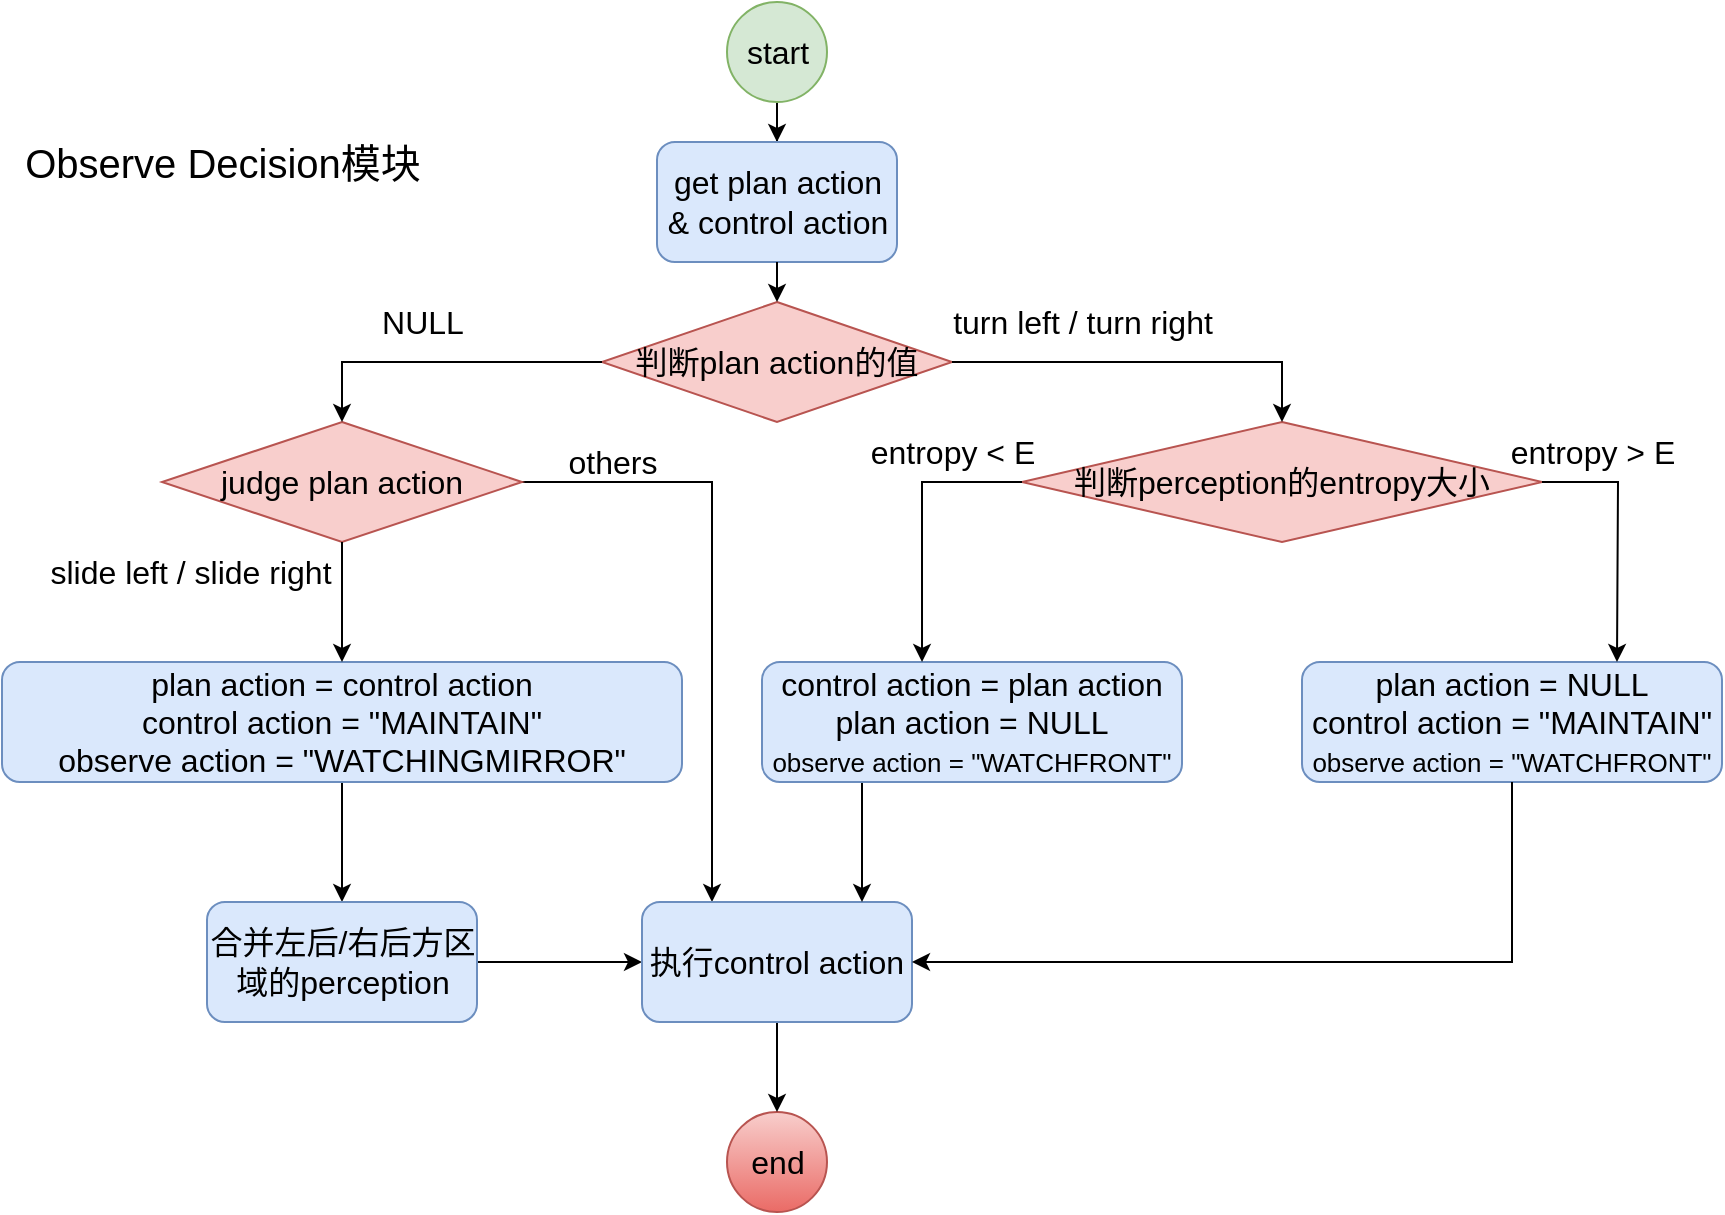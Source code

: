<mxfile version="20.3.6" type="github" pages="3">
  <diagram id="zfno4h7Ft4TAktyHz9Io" name="第 1 页">
    <mxGraphModel dx="1037" dy="547" grid="1" gridSize="10" guides="1" tooltips="1" connect="1" arrows="1" fold="1" page="1" pageScale="1" pageWidth="827" pageHeight="1169" math="0" shadow="0">
      <root>
        <mxCell id="0" />
        <mxCell id="1" parent="0" />
        <mxCell id="aONjI1VKeHYY18MSqKDY-1" value="" style="edgeStyle=orthogonalEdgeStyle;rounded=0;orthogonalLoop=1;jettySize=auto;html=1;fontSize=16;entryX=0.5;entryY=0;entryDx=0;entryDy=0;" parent="1" source="aONjI1VKeHYY18MSqKDY-2" target="aONjI1VKeHYY18MSqKDY-4" edge="1">
          <mxGeometry relative="1" as="geometry" />
        </mxCell>
        <mxCell id="aONjI1VKeHYY18MSqKDY-2" value="&lt;font style=&quot;font-size: 16px;&quot;&gt;start&lt;/font&gt;" style="ellipse;whiteSpace=wrap;html=1;aspect=fixed;fillColor=#d5e8d4;strokeColor=#82b366;" parent="1" vertex="1">
          <mxGeometry x="432.5" y="30" width="50" height="50" as="geometry" />
        </mxCell>
        <mxCell id="aONjI1VKeHYY18MSqKDY-3" value="&lt;font style=&quot;font-size: 16px;&quot;&gt;end&lt;br&gt;&lt;/font&gt;" style="ellipse;whiteSpace=wrap;html=1;aspect=fixed;fillColor=#f8cecc;strokeColor=#b85450;gradientColor=#ea6b66;" parent="1" vertex="1">
          <mxGeometry x="432.5" y="585" width="50" height="50" as="geometry" />
        </mxCell>
        <mxCell id="aONjI1VKeHYY18MSqKDY-4" value="get plan action&lt;br&gt;&amp;amp; control action" style="rounded=1;whiteSpace=wrap;html=1;fontSize=16;fillColor=#dae8fc;strokeColor=#6c8ebf;" parent="1" vertex="1">
          <mxGeometry x="397.5" y="100" width="120" height="60" as="geometry" />
        </mxCell>
        <mxCell id="aONjI1VKeHYY18MSqKDY-5" value="判断plan action的值" style="rhombus;whiteSpace=wrap;html=1;fontSize=16;fillColor=#f8cecc;strokeColor=#b85450;" parent="1" vertex="1">
          <mxGeometry x="370" y="180" width="175" height="60" as="geometry" />
        </mxCell>
        <mxCell id="aONjI1VKeHYY18MSqKDY-6" value="" style="edgeStyle=orthogonalEdgeStyle;rounded=0;orthogonalLoop=1;jettySize=auto;html=1;fontSize=16;" parent="1" source="aONjI1VKeHYY18MSqKDY-7" target="aONjI1VKeHYY18MSqKDY-15" edge="1">
          <mxGeometry relative="1" as="geometry">
            <Array as="points">
              <mxPoint x="425" y="270" />
            </Array>
          </mxGeometry>
        </mxCell>
        <mxCell id="aONjI1VKeHYY18MSqKDY-7" value="judge plan action" style="rhombus;whiteSpace=wrap;html=1;fontSize=16;fillColor=#f8cecc;strokeColor=#b85450;" parent="1" vertex="1">
          <mxGeometry x="150" y="240" width="180" height="60" as="geometry" />
        </mxCell>
        <mxCell id="aONjI1VKeHYY18MSqKDY-8" value="" style="endArrow=classic;html=1;rounded=0;fontSize=16;exitX=0.5;exitY=1;exitDx=0;exitDy=0;entryX=0.5;entryY=0;entryDx=0;entryDy=0;" parent="1" source="aONjI1VKeHYY18MSqKDY-4" target="aONjI1VKeHYY18MSqKDY-5" edge="1">
          <mxGeometry width="50" height="50" relative="1" as="geometry">
            <mxPoint x="200" y="230" as="sourcePoint" />
            <mxPoint x="250" y="180" as="targetPoint" />
          </mxGeometry>
        </mxCell>
        <mxCell id="aONjI1VKeHYY18MSqKDY-9" value="" style="endArrow=classic;html=1;rounded=0;fontSize=16;exitX=0;exitY=0.5;exitDx=0;exitDy=0;entryX=0.5;entryY=0;entryDx=0;entryDy=0;" parent="1" source="aONjI1VKeHYY18MSqKDY-5" target="aONjI1VKeHYY18MSqKDY-7" edge="1">
          <mxGeometry width="50" height="50" relative="1" as="geometry">
            <mxPoint x="230" y="230" as="sourcePoint" />
            <mxPoint x="280" y="180" as="targetPoint" />
            <Array as="points">
              <mxPoint x="240" y="210" />
            </Array>
          </mxGeometry>
        </mxCell>
        <mxCell id="aONjI1VKeHYY18MSqKDY-10" value="" style="edgeStyle=orthogonalEdgeStyle;rounded=0;orthogonalLoop=1;jettySize=auto;html=1;fontSize=16;" parent="1" source="aONjI1VKeHYY18MSqKDY-11" target="aONjI1VKeHYY18MSqKDY-13" edge="1">
          <mxGeometry relative="1" as="geometry" />
        </mxCell>
        <mxCell id="aONjI1VKeHYY18MSqKDY-11" value="plan action = control action&lt;br&gt;control action = &quot;MAINTAIN&quot;&lt;br&gt;observe action = &quot;WATCHINGMIRROR&quot;" style="rounded=1;whiteSpace=wrap;html=1;fontSize=16;fillColor=#dae8fc;strokeColor=#6c8ebf;" parent="1" vertex="1">
          <mxGeometry x="70" y="360" width="340" height="60" as="geometry" />
        </mxCell>
        <mxCell id="aONjI1VKeHYY18MSqKDY-12" value="" style="edgeStyle=orthogonalEdgeStyle;rounded=0;orthogonalLoop=1;jettySize=auto;html=1;fontSize=16;" parent="1" source="aONjI1VKeHYY18MSqKDY-13" target="aONjI1VKeHYY18MSqKDY-15" edge="1">
          <mxGeometry relative="1" as="geometry" />
        </mxCell>
        <mxCell id="aONjI1VKeHYY18MSqKDY-13" value="合并左后/右后方区域的perception" style="rounded=1;whiteSpace=wrap;html=1;fontSize=16;fillColor=#dae8fc;strokeColor=#6c8ebf;" parent="1" vertex="1">
          <mxGeometry x="172.5" y="480" width="135" height="60" as="geometry" />
        </mxCell>
        <mxCell id="aONjI1VKeHYY18MSqKDY-14" value="" style="edgeStyle=orthogonalEdgeStyle;rounded=0;orthogonalLoop=1;jettySize=auto;html=1;fontSize=16;" parent="1" source="aONjI1VKeHYY18MSqKDY-15" target="aONjI1VKeHYY18MSqKDY-3" edge="1">
          <mxGeometry relative="1" as="geometry" />
        </mxCell>
        <mxCell id="aONjI1VKeHYY18MSqKDY-15" value="执行control action" style="rounded=1;whiteSpace=wrap;html=1;fontSize=16;fillColor=#dae8fc;strokeColor=#6c8ebf;" parent="1" vertex="1">
          <mxGeometry x="390" y="480" width="135" height="60" as="geometry" />
        </mxCell>
        <mxCell id="aONjI1VKeHYY18MSqKDY-16" value="plan action = NULL&lt;br&gt;control action = &quot;MAINTAIN&quot;&lt;br&gt;&lt;span style=&quot;font-size: 13px;&quot;&gt;observe action = &quot;WATCHFRONT&quot;&lt;/span&gt;" style="rounded=1;whiteSpace=wrap;html=1;fontSize=16;fillColor=#dae8fc;strokeColor=#6c8ebf;" parent="1" vertex="1">
          <mxGeometry x="720" y="360" width="210" height="60" as="geometry" />
        </mxCell>
        <mxCell id="aONjI1VKeHYY18MSqKDY-17" value="" style="edgeStyle=orthogonalEdgeStyle;rounded=0;orthogonalLoop=1;jettySize=auto;html=1;fontSize=16;" parent="1" source="aONjI1VKeHYY18MSqKDY-18" target="aONjI1VKeHYY18MSqKDY-15" edge="1">
          <mxGeometry relative="1" as="geometry">
            <Array as="points">
              <mxPoint x="500" y="460" />
              <mxPoint x="500" y="460" />
            </Array>
          </mxGeometry>
        </mxCell>
        <mxCell id="aONjI1VKeHYY18MSqKDY-18" value="control action = plan action&lt;br&gt;plan action = NULL&lt;br&gt;&lt;font style=&quot;font-size: 13px;&quot;&gt;observe action = &quot;WATCHFRONT&quot;&lt;/font&gt;" style="rounded=1;whiteSpace=wrap;html=1;fontSize=16;fillColor=#dae8fc;strokeColor=#6c8ebf;" parent="1" vertex="1">
          <mxGeometry x="450" y="360" width="210" height="60" as="geometry" />
        </mxCell>
        <mxCell id="aONjI1VKeHYY18MSqKDY-19" value="判断perception的entropy大小" style="rhombus;whiteSpace=wrap;html=1;fontSize=16;fillColor=#f8cecc;strokeColor=#b85450;" parent="1" vertex="1">
          <mxGeometry x="580" y="240" width="260" height="60" as="geometry" />
        </mxCell>
        <mxCell id="aONjI1VKeHYY18MSqKDY-20" value="NULL" style="text;html=1;align=center;verticalAlign=middle;resizable=0;points=[];autosize=1;strokeColor=none;fillColor=none;fontSize=16;" parent="1" vertex="1">
          <mxGeometry x="250" y="175" width="60" height="30" as="geometry" />
        </mxCell>
        <mxCell id="aONjI1VKeHYY18MSqKDY-21" value="" style="endArrow=classic;html=1;rounded=0;fontSize=16;exitX=1;exitY=0.5;exitDx=0;exitDy=0;entryX=0.5;entryY=0;entryDx=0;entryDy=0;" parent="1" source="aONjI1VKeHYY18MSqKDY-5" target="aONjI1VKeHYY18MSqKDY-19" edge="1">
          <mxGeometry width="50" height="50" relative="1" as="geometry">
            <mxPoint x="530" y="200" as="sourcePoint" />
            <mxPoint x="580" y="150" as="targetPoint" />
            <Array as="points">
              <mxPoint x="710" y="210" />
            </Array>
          </mxGeometry>
        </mxCell>
        <mxCell id="aONjI1VKeHYY18MSqKDY-22" value="turn left / turn right" style="text;html=1;align=center;verticalAlign=middle;resizable=0;points=[];autosize=1;strokeColor=none;fillColor=none;fontSize=16;" parent="1" vertex="1">
          <mxGeometry x="535" y="175" width="150" height="30" as="geometry" />
        </mxCell>
        <mxCell id="aONjI1VKeHYY18MSqKDY-23" value="" style="endArrow=classic;html=1;rounded=0;fontSize=16;exitX=0.5;exitY=1;exitDx=0;exitDy=0;" parent="1" source="aONjI1VKeHYY18MSqKDY-7" target="aONjI1VKeHYY18MSqKDY-11" edge="1">
          <mxGeometry width="50" height="50" relative="1" as="geometry">
            <mxPoint x="110" y="340" as="sourcePoint" />
            <mxPoint x="160" y="290" as="targetPoint" />
          </mxGeometry>
        </mxCell>
        <mxCell id="aONjI1VKeHYY18MSqKDY-24" value="slide left / slide right" style="text;html=1;align=center;verticalAlign=middle;resizable=0;points=[];autosize=1;strokeColor=none;fillColor=none;fontSize=16;" parent="1" vertex="1">
          <mxGeometry x="84" y="300" width="160" height="30" as="geometry" />
        </mxCell>
        <mxCell id="aONjI1VKeHYY18MSqKDY-25" value="others" style="text;html=1;align=center;verticalAlign=middle;resizable=0;points=[];autosize=1;strokeColor=none;fillColor=none;fontSize=16;" parent="1" vertex="1">
          <mxGeometry x="340" y="245" width="70" height="30" as="geometry" />
        </mxCell>
        <mxCell id="aONjI1VKeHYY18MSqKDY-26" value="" style="endArrow=classic;html=1;rounded=0;fontSize=16;exitX=0;exitY=0.5;exitDx=0;exitDy=0;entryX=0.381;entryY=0;entryDx=0;entryDy=0;entryPerimeter=0;" parent="1" source="aONjI1VKeHYY18MSqKDY-19" target="aONjI1VKeHYY18MSqKDY-18" edge="1">
          <mxGeometry width="50" height="50" relative="1" as="geometry">
            <mxPoint x="530" y="480" as="sourcePoint" />
            <mxPoint x="580" y="430" as="targetPoint" />
            <Array as="points">
              <mxPoint x="530" y="270" />
            </Array>
          </mxGeometry>
        </mxCell>
        <mxCell id="aONjI1VKeHYY18MSqKDY-27" value="entropy &amp;lt; E" style="text;html=1;align=center;verticalAlign=middle;resizable=0;points=[];autosize=1;strokeColor=none;fillColor=none;fontSize=16;" parent="1" vertex="1">
          <mxGeometry x="490" y="240" width="110" height="30" as="geometry" />
        </mxCell>
        <mxCell id="aONjI1VKeHYY18MSqKDY-28" value="" style="endArrow=classic;html=1;rounded=0;fontSize=16;exitX=0.5;exitY=1;exitDx=0;exitDy=0;entryX=1;entryY=0.5;entryDx=0;entryDy=0;" parent="1" source="aONjI1VKeHYY18MSqKDY-16" target="aONjI1VKeHYY18MSqKDY-15" edge="1">
          <mxGeometry width="50" height="50" relative="1" as="geometry">
            <mxPoint x="680" y="510" as="sourcePoint" />
            <mxPoint x="730" y="460" as="targetPoint" />
            <Array as="points">
              <mxPoint x="825" y="510" />
            </Array>
          </mxGeometry>
        </mxCell>
        <mxCell id="aONjI1VKeHYY18MSqKDY-29" value="" style="endArrow=classic;html=1;rounded=0;fontSize=16;exitX=1;exitY=0.5;exitDx=0;exitDy=0;entryX=0.75;entryY=0;entryDx=0;entryDy=0;" parent="1" source="aONjI1VKeHYY18MSqKDY-19" target="aONjI1VKeHYY18MSqKDY-16" edge="1">
          <mxGeometry width="50" height="50" relative="1" as="geometry">
            <mxPoint x="820" y="320" as="sourcePoint" />
            <mxPoint x="870" y="270" as="targetPoint" />
            <Array as="points">
              <mxPoint x="878" y="270" />
            </Array>
          </mxGeometry>
        </mxCell>
        <mxCell id="aONjI1VKeHYY18MSqKDY-30" value="entropy &amp;gt; E" style="text;html=1;align=center;verticalAlign=middle;resizable=0;points=[];autosize=1;strokeColor=none;fillColor=none;fontSize=16;" parent="1" vertex="1">
          <mxGeometry x="810" y="240" width="110" height="30" as="geometry" />
        </mxCell>
        <mxCell id="aONjI1VKeHYY18MSqKDY-31" value="&lt;font style=&quot;font-size: 20px;&quot;&gt;Observe Decision模块&lt;/font&gt;" style="text;html=1;align=center;verticalAlign=middle;resizable=0;points=[];autosize=1;strokeColor=none;fillColor=none;fontSize=13;" parent="1" vertex="1">
          <mxGeometry x="72" y="92" width="216" height="36" as="geometry" />
        </mxCell>
      </root>
    </mxGraphModel>
  </diagram>
  <diagram id="bk6huV0zCKdNBijqeMal" name="第 2 页">
    <mxGraphModel dx="1038" dy="547" grid="0" gridSize="10" guides="1" tooltips="1" connect="1" arrows="1" fold="1" page="1" pageScale="1" pageWidth="827" pageHeight="1169" math="0" shadow="0">
      <root>
        <mxCell id="0" />
        <mxCell id="1" parent="0" />
        <mxCell id="fyv-fUSolpa7-RwwBOui-1" value="" style="shape=crossbar;whiteSpace=wrap;html=1;rounded=1;" parent="1" vertex="1">
          <mxGeometry x="240" y="180" width="160" height="20" as="geometry" />
        </mxCell>
        <mxCell id="fyv-fUSolpa7-RwwBOui-2" value="" style="shape=crossbar;whiteSpace=wrap;html=1;rounded=1;" parent="1" vertex="1">
          <mxGeometry x="400" y="180" width="40" height="20" as="geometry" />
        </mxCell>
        <mxCell id="fyv-fUSolpa7-RwwBOui-3" value="&lt;font style=&quot;font-size: 14px;&quot;&gt;5&lt;/font&gt;" style="text;html=1;align=center;verticalAlign=middle;resizable=0;points=[];autosize=1;strokeColor=none;fillColor=none;" parent="1" vertex="1">
          <mxGeometry x="224" y="200" width="30" height="30" as="geometry" />
        </mxCell>
        <mxCell id="fyv-fUSolpa7-RwwBOui-4" value="&lt;font style=&quot;font-size: 14px;&quot;&gt;1&lt;/font&gt;" style="text;html=1;align=center;verticalAlign=middle;resizable=0;points=[];autosize=1;strokeColor=none;fillColor=none;" parent="1" vertex="1">
          <mxGeometry x="384" y="200" width="30" height="30" as="geometry" />
        </mxCell>
        <mxCell id="fyv-fUSolpa7-RwwBOui-5" value="0" style="text;html=1;align=center;verticalAlign=middle;resizable=0;points=[];autosize=1;strokeColor=none;fillColor=none;fontSize=14;" parent="1" vertex="1">
          <mxGeometry x="425" y="200" width="30" height="30" as="geometry" />
        </mxCell>
        <mxCell id="fyv-fUSolpa7-RwwBOui-6" value="&lt;span style=&quot;font-size: 14px;&quot;&gt;cAction&lt;/span&gt;" style="text;html=1;align=center;verticalAlign=middle;resizable=0;points=[];autosize=1;strokeColor=none;fillColor=none;" parent="1" vertex="1">
          <mxGeometry x="364" y="260" width="70" height="30" as="geometry" />
        </mxCell>
        <mxCell id="fyv-fUSolpa7-RwwBOui-7" value="&lt;span style=&quot;font-size: 14px;&quot;&gt;oAction&lt;/span&gt;" style="text;html=1;align=center;verticalAlign=middle;resizable=0;points=[];autosize=1;" parent="1" vertex="1">
          <mxGeometry x="285" y="120" width="70" height="30" as="geometry" />
        </mxCell>
        <mxCell id="fyv-fUSolpa7-RwwBOui-8" value="&lt;font style=&quot;font-size: 14px;&quot;&gt;4&lt;/font&gt;" style="text;html=1;align=center;verticalAlign=middle;resizable=0;points=[];autosize=1;strokeColor=none;fillColor=none;" parent="1" vertex="1">
          <mxGeometry x="265" y="200" width="30" height="30" as="geometry" />
        </mxCell>
        <mxCell id="fyv-fUSolpa7-RwwBOui-10" value="&lt;font style=&quot;font-size: 14px;&quot;&gt;3&lt;/font&gt;" style="text;html=1;align=center;verticalAlign=middle;resizable=0;points=[];autosize=1;strokeColor=none;fillColor=none;" parent="1" vertex="1">
          <mxGeometry x="305" y="200" width="30" height="30" as="geometry" />
        </mxCell>
        <mxCell id="fyv-fUSolpa7-RwwBOui-11" value="&lt;font style=&quot;font-size: 14px;&quot;&gt;2&lt;/font&gt;" style="text;html=1;align=center;verticalAlign=middle;resizable=0;points=[];autosize=1;strokeColor=none;fillColor=none;" parent="1" vertex="1">
          <mxGeometry x="345" y="200" width="30" height="30" as="geometry" />
        </mxCell>
        <mxCell id="fyv-fUSolpa7-RwwBOui-12" value="" style="endArrow=classic;html=1;rounded=0;fontSize=14;fillColor=#f8cecc;strokeColor=#b85450;" parent="1" edge="1">
          <mxGeometry width="50" height="50" relative="1" as="geometry">
            <mxPoint x="399" y="230" as="sourcePoint" />
            <mxPoint x="399" y="260" as="targetPoint" />
          </mxGeometry>
        </mxCell>
        <mxCell id="fyv-fUSolpa7-RwwBOui-14" value="" style="shape=curlyBracket;whiteSpace=wrap;html=1;rounded=1;fontSize=14;rotation=90;fillColor=#f8cecc;strokeColor=#b85450;" parent="1" vertex="1">
          <mxGeometry x="310" y="85" width="20" height="160" as="geometry" />
        </mxCell>
      </root>
    </mxGraphModel>
  </diagram>
  <diagram id="vWjaBwTuengcA2ifeVP7" name="第 3 页">
    <mxGraphModel dx="1037" dy="547" grid="1" gridSize="10" guides="1" tooltips="1" connect="1" arrows="1" fold="1" page="0" pageScale="1" pageWidth="827" pageHeight="1169" math="0" shadow="0">
      <root>
        <mxCell id="0" />
        <mxCell id="1" parent="0" />
        <mxCell id="iQIqyk-1MPsKkoxWUu26-3" value="" style="ellipse;whiteSpace=wrap;html=1;" vertex="1" parent="1">
          <mxGeometry x="550" y="820" width="130" height="50" as="geometry" />
        </mxCell>
        <mxCell id="iQIqyk-1MPsKkoxWUu26-2" value="" style="ellipse;whiteSpace=wrap;html=1;" vertex="1" parent="1">
          <mxGeometry x="430" y="1000" width="180" height="60" as="geometry" />
        </mxCell>
        <mxCell id="zQmfHEC3-K0LePUw_Hsg-6" value="&lt;font style=&quot;font-size: 14px;&quot;&gt;OnSceneLoaded&lt;/font&gt;" style="rounded=1;whiteSpace=wrap;html=1;labelBackgroundColor=#FFFFFF;fontSize=16;fontColor=#000000;" parent="1" vertex="1">
          <mxGeometry x="450" y="230" width="120" height="60" as="geometry" />
        </mxCell>
        <mxCell id="zQmfHEC3-K0LePUw_Hsg-7" value="&lt;font style=&quot;font-size: 14px;&quot;&gt;Check_UI_visibility&lt;/font&gt;" style="rounded=1;whiteSpace=wrap;html=1;labelBackgroundColor=#FFFFFF;fontSize=16;fontColor=#000000;" parent="1" vertex="1">
          <mxGeometry x="690" y="230" width="120" height="60" as="geometry" />
        </mxCell>
        <mxCell id="zQmfHEC3-K0LePUw_Hsg-8" value="&lt;font style=&quot;font-size: 14px;&quot;&gt;SpawnDriverPerceptionCars&lt;/font&gt;" style="rounded=1;whiteSpace=wrap;html=1;labelBackgroundColor=#FFFFFF;fontSize=16;fontColor=#000000;" parent="1" vertex="1">
          <mxGeometry x="450" y="330" width="120" height="60" as="geometry" />
        </mxCell>
        <mxCell id="zQmfHEC3-K0LePUw_Hsg-9" value="&lt;font style=&quot;font-size: 14px;&quot;&gt;LoadDriverPerceptionInitData&lt;/font&gt;" style="rounded=1;whiteSpace=wrap;html=1;labelBackgroundColor=#FFFFFF;fontSize=16;fontColor=#000000;" parent="1" vertex="1">
          <mxGeometry x="180" y="430" width="120" height="60" as="geometry" />
        </mxCell>
        <mxCell id="zQmfHEC3-K0LePUw_Hsg-10" value="&lt;font style=&quot;font-size: 14px;&quot;&gt;InitMonitor&lt;/font&gt;" style="rounded=1;whiteSpace=wrap;html=1;labelBackgroundColor=#FFFFFF;fontSize=16;fontColor=#000000;" parent="1" vertex="1">
          <mxGeometry x="720" y="430" width="120" height="60" as="geometry" />
        </mxCell>
        <mxCell id="zQmfHEC3-K0LePUw_Hsg-13" value="" style="endArrow=none;html=1;rounded=0;fontSize=16;fontColor=#000000;entryX=0.5;entryY=1;entryDx=0;entryDy=0;" parent="1" source="zQmfHEC3-K0LePUw_Hsg-8" target="zQmfHEC3-K0LePUw_Hsg-6" edge="1">
          <mxGeometry width="50" height="50" relative="1" as="geometry">
            <mxPoint x="620" y="370" as="sourcePoint" />
            <mxPoint x="670" y="320" as="targetPoint" />
          </mxGeometry>
        </mxCell>
        <mxCell id="zQmfHEC3-K0LePUw_Hsg-16" value="&lt;font style=&quot;font-size: 14px;&quot;&gt;LoadExperienceScenes&lt;/font&gt;" style="rounded=1;whiteSpace=wrap;html=1;labelBackgroundColor=#FFFFFF;fontSize=16;fontColor=#000000;" parent="1" vertex="1">
          <mxGeometry x="570" y="430" width="120" height="60" as="geometry" />
        </mxCell>
        <mxCell id="zQmfHEC3-K0LePUw_Hsg-20" value="" style="endArrow=none;dashed=1;html=1;rounded=0;fontSize=16;fontColor=#000000;exitX=1;exitY=0.5;exitDx=0;exitDy=0;entryX=0;entryY=0.25;entryDx=0;entryDy=0;" parent="1" source="zQmfHEC3-K0LePUw_Hsg-10" target="zQmfHEC3-K0LePUw_Hsg-24" edge="1">
          <mxGeometry width="50" height="50" relative="1" as="geometry">
            <mxPoint x="750" y="530" as="sourcePoint" />
            <mxPoint x="880" y="460" as="targetPoint" />
            <Array as="points">
              <mxPoint x="910" y="460" />
              <mxPoint x="910" y="260" />
              <mxPoint x="910" y="133" />
            </Array>
          </mxGeometry>
        </mxCell>
        <mxCell id="zQmfHEC3-K0LePUw_Hsg-21" value="&lt;font style=&quot;font-size: 14px;&quot;&gt;FixedUpdate&lt;/font&gt;" style="rounded=1;whiteSpace=wrap;html=1;labelBackgroundColor=#FFFFFF;fontSize=16;fontColor=#000000;" parent="1" vertex="1">
          <mxGeometry x="990" y="230" width="120" height="60" as="geometry" />
        </mxCell>
        <mxCell id="zQmfHEC3-K0LePUw_Hsg-23" value="EnvManager" style="swimlane;childLayout=stackLayout;horizontal=1;startSize=30;horizontalStack=0;rounded=1;fontSize=14;fontStyle=0;strokeWidth=2;resizeParent=0;resizeLast=1;shadow=0;dashed=0;align=center;labelBackgroundColor=#FFFFFF;fontColor=#000000;" parent="1" vertex="1">
          <mxGeometry x="970" y="80" width="160" height="120" as="geometry" />
        </mxCell>
        <mxCell id="zQmfHEC3-K0LePUw_Hsg-24" value="m_cars[]&#xa;m_env{}&#xa;" style="align=left;strokeColor=none;fillColor=none;spacingLeft=4;fontSize=12;verticalAlign=top;resizable=0;rotatable=0;part=1;labelBackgroundColor=#FFFFFF;fontColor=#000000;" parent="zQmfHEC3-K0LePUw_Hsg-23" vertex="1">
          <mxGeometry y="30" width="160" height="90" as="geometry" />
        </mxCell>
        <mxCell id="zQmfHEC3-K0LePUw_Hsg-25" value="&lt;font style=&quot;font-size: 14px;&quot;&gt;WhenSceneRunning&lt;/font&gt;" style="rounded=1;whiteSpace=wrap;html=1;labelBackgroundColor=#FFFFFF;fontSize=16;fontColor=#000000;" parent="1" vertex="1">
          <mxGeometry x="990" y="340" width="120" height="60" as="geometry" />
        </mxCell>
        <mxCell id="zQmfHEC3-K0LePUw_Hsg-26" value="" style="endArrow=none;html=1;rounded=0;fontSize=16;fontColor=#000000;entryX=0.5;entryY=1;entryDx=0;entryDy=0;" parent="1" source="zQmfHEC3-K0LePUw_Hsg-25" target="zQmfHEC3-K0LePUw_Hsg-21" edge="1">
          <mxGeometry width="50" height="50" relative="1" as="geometry">
            <mxPoint x="1160" y="320" as="sourcePoint" />
            <mxPoint x="1210" y="270" as="targetPoint" />
          </mxGeometry>
        </mxCell>
        <mxCell id="zQmfHEC3-K0LePUw_Hsg-27" value="Initializer" style="swimlane;childLayout=stackLayout;horizontal=1;startSize=30;horizontalStack=0;rounded=1;fontSize=14;fontStyle=0;strokeWidth=2;resizeParent=0;resizeLast=1;shadow=0;dashed=0;align=center;labelBackgroundColor=#FFFFFF;fontColor=#000000;" parent="1" vertex="1">
          <mxGeometry x="430" y="80" width="160" height="120" as="geometry" />
        </mxCell>
        <mxCell id="zQmfHEC3-K0LePUw_Hsg-29" value="&lt;font style=&quot;font-size: 11px;&quot;&gt;New CognitiveDriverModel&lt;br&gt;New CognitiveDriverAssistSystem&lt;br&gt;&lt;/font&gt;" style="rounded=1;whiteSpace=wrap;html=1;labelBackgroundColor=#FFFFFF;fontSize=16;fontColor=#000000;" parent="1" vertex="1">
          <mxGeometry x="340" y="430" width="200" height="60" as="geometry" />
        </mxCell>
        <mxCell id="zQmfHEC3-K0LePUw_Hsg-34" value="CognitiveDriverModel" style="swimlane;childLayout=stackLayout;horizontal=1;startSize=30;horizontalStack=0;rounded=1;fontSize=14;fontStyle=0;strokeWidth=2;resizeParent=0;resizeLast=1;shadow=0;dashed=0;align=center;labelBackgroundColor=#FFFFFF;fontColor=#000000;" parent="1" vertex="1">
          <mxGeometry x="160" y="610" width="200" height="230" as="geometry" />
        </mxCell>
        <mxCell id="zQmfHEC3-K0LePUw_Hsg-35" value="id&#xa;v_Natural&#xa;actions{int,Action}&#xa;Action currentAction&#xa;Node previousObservation&#xa;Node observation&#xa;Node perception&#xa;Node predictedPerception&#xa;strategies{int,Distribution&lt;Action&gt;}&#xa;vDictionary{int,double}&#xa;emuerationForest[DM_Tree]" style="align=left;strokeColor=none;fillColor=none;spacingLeft=4;fontSize=12;verticalAlign=top;resizable=0;rotatable=0;part=1;labelBackgroundColor=#FFFFFF;fontColor=#000000;" parent="zQmfHEC3-K0LePUw_Hsg-34" vertex="1">
          <mxGeometry y="30" width="200" height="200" as="geometry" />
        </mxCell>
        <mxCell id="zQmfHEC3-K0LePUw_Hsg-37" value="" style="endArrow=none;html=1;fontSize=11;fontColor=#000000;fillColor=#dae8fc;strokeColor=#6c8ebf;rounded=1;" parent="1" edge="1">
          <mxGeometry width="50" height="50" relative="1" as="geometry">
            <mxPoint x="870" y="40" as="sourcePoint" />
            <mxPoint x="870" y="40" as="targetPoint" />
            <Array as="points">
              <mxPoint x="870" y="520" />
              <mxPoint x="110" y="520" />
              <mxPoint x="110" y="40" />
            </Array>
          </mxGeometry>
        </mxCell>
        <mxCell id="zQmfHEC3-K0LePUw_Hsg-40" value="&lt;font style=&quot;font-size: 12px;&quot;&gt;GetDriverObservation&lt;/font&gt;" style="rounded=1;whiteSpace=wrap;html=1;labelBackgroundColor=#FFFFFF;fontSize=11;fontColor=#000000;" parent="1" vertex="1">
          <mxGeometry x="1260" y="640" width="120" height="60" as="geometry" />
        </mxCell>
        <mxCell id="zQmfHEC3-K0LePUw_Hsg-42" value="&lt;font style=&quot;font-size: 14px;&quot;&gt;runOnce&lt;/font&gt;" style="rounded=1;whiteSpace=wrap;html=1;labelBackgroundColor=#FFFFFF;fontSize=11;fontColor=#000000;" parent="1" vertex="1">
          <mxGeometry x="1490" y="640" width="120" height="60" as="geometry" />
        </mxCell>
        <mxCell id="zQmfHEC3-K0LePUw_Hsg-44" value="" style="shape=curlyBracket;whiteSpace=wrap;html=1;rounded=1;labelBackgroundColor=#FFFFFF;fontSize=14;fontColor=#000000;rotation=90;size=0.5;" parent="1" vertex="1">
          <mxGeometry x="1539.42" y="-296.4" width="30" height="2022.82" as="geometry" />
        </mxCell>
        <mxCell id="zQmfHEC3-K0LePUw_Hsg-45" value="previousObservation = observation&lt;br&gt;observation = obs" style="text;html=1;align=center;verticalAlign=middle;resizable=0;points=[];autosize=1;strokeColor=none;fillColor=none;fontSize=14;fontColor=#000000;" parent="1" vertex="1">
          <mxGeometry x="380" y="730" width="240" height="50" as="geometry" />
        </mxCell>
        <mxCell id="zQmfHEC3-K0LePUw_Hsg-47" value="obs" style="text;html=1;align=center;verticalAlign=middle;resizable=0;points=[];autosize=1;strokeColor=none;fillColor=none;fontSize=14;fontColor=#000000;" parent="1" vertex="1">
          <mxGeometry x="1414" y="640" width="50" height="30" as="geometry" />
        </mxCell>
        <mxCell id="zQmfHEC3-K0LePUw_Hsg-48" value="&lt;font style=&quot;font-size: 12px;&quot;&gt;ObservationCompletion&lt;/font&gt;" style="rounded=1;whiteSpace=wrap;html=1;labelBackgroundColor=#FFFFFF;fontSize=14;fontColor=#000000;" parent="1" vertex="1">
          <mxGeometry x="430" y="775" width="120" height="60" as="geometry" />
        </mxCell>
        <mxCell id="zQmfHEC3-K0LePUw_Hsg-49" value="" style="endArrow=classic;html=1;rounded=0;fontSize=12;fontColor=#000000;entryX=0;entryY=0.5;entryDx=0;entryDy=0;exitX=1;exitY=0.5;exitDx=0;exitDy=0;" parent="1" source="zQmfHEC3-K0LePUw_Hsg-6" target="zQmfHEC3-K0LePUw_Hsg-7" edge="1">
          <mxGeometry width="50" height="50" relative="1" as="geometry">
            <mxPoint x="660" y="220" as="sourcePoint" />
            <mxPoint x="710" y="170" as="targetPoint" />
          </mxGeometry>
        </mxCell>
        <mxCell id="zQmfHEC3-K0LePUw_Hsg-50" value="" style="shape=curlyBracket;whiteSpace=wrap;html=1;rounded=1;labelBackgroundColor=#FFFFFF;fontSize=12;fontColor=#000000;rotation=90;" parent="1" vertex="1">
          <mxGeometry x="500" y="135" width="20" height="550" as="geometry" />
        </mxCell>
        <mxCell id="zQmfHEC3-K0LePUw_Hsg-51" value="" style="endArrow=classic;html=1;rounded=0;fontSize=12;fontColor=#000000;entryX=0;entryY=0.5;entryDx=0;entryDy=0;exitX=1;exitY=0.5;exitDx=0;exitDy=0;" parent="1" source="zQmfHEC3-K0LePUw_Hsg-40" target="zQmfHEC3-K0LePUw_Hsg-42" edge="1">
          <mxGeometry width="50" height="50" relative="1" as="geometry">
            <mxPoint x="1024.5" y="620" as="sourcePoint" />
            <mxPoint x="1074.5" y="570" as="targetPoint" />
          </mxGeometry>
        </mxCell>
        <mxCell id="zQmfHEC3-K0LePUw_Hsg-52" value="" style="endArrow=none;dashed=1;html=1;rounded=0;fontSize=12;fontColor=#000000;exitX=0.5;exitY=0;exitDx=0;exitDy=0;entryX=0.5;entryY=1;entryDx=0;entryDy=0;" parent="1" source="zQmfHEC3-K0LePUw_Hsg-34" target="zQmfHEC3-K0LePUw_Hsg-29" edge="1">
          <mxGeometry width="50" height="50" relative="1" as="geometry">
            <mxPoint x="230" y="600" as="sourcePoint" />
            <mxPoint x="210" y="490" as="targetPoint" />
          </mxGeometry>
        </mxCell>
        <mxCell id="zQmfHEC3-K0LePUw_Hsg-53" value="DivingStyle&lt;br&gt;PerceptionUpdate" style="rounded=1;whiteSpace=wrap;html=1;labelBackgroundColor=#FFFFFF;fontSize=12;fontColor=#000000;" parent="1" vertex="1">
          <mxGeometry x="640" y="730" width="120" height="60" as="geometry" />
        </mxCell>
        <mxCell id="zQmfHEC3-K0LePUw_Hsg-54" value="SearchV({int,Action})" style="rounded=1;whiteSpace=wrap;html=1;labelBackgroundColor=#FFFFFF;fontSize=12;fontColor=#000000;" parent="1" vertex="1">
          <mxGeometry x="690.5" y="820" width="120" height="60" as="geometry" />
        </mxCell>
        <mxCell id="zQmfHEC3-K0LePUw_Hsg-55" value="" style="shape=curlyBracket;whiteSpace=wrap;html=1;rounded=1;labelBackgroundColor=#FFFFFF;fontSize=12;fontColor=#000000;rotation=90;" parent="1" vertex="1">
          <mxGeometry x="690" y="745" width="20" height="120" as="geometry" />
        </mxCell>
        <mxCell id="zQmfHEC3-K0LePUw_Hsg-56" value="vDictionary[i] = vNatural&lt;br&gt;// init driver&#39;s v" style="text;html=1;align=center;verticalAlign=middle;resizable=0;points=[];autosize=1;strokeColor=none;fillColor=none;fontSize=12;fontColor=#000000;" parent="1" vertex="1">
          <mxGeometry x="540" y="830" width="150" height="40" as="geometry" />
        </mxCell>
        <mxCell id="zQmfHEC3-K0LePUw_Hsg-57" value="SearchV(List&amp;lt;DM_Tree&amp;gt;,carId,trueAction)" style="rounded=1;whiteSpace=wrap;html=1;labelBackgroundColor=#FFFFFF;fontSize=12;fontColor=#000000;" parent="1" vertex="1">
          <mxGeometry x="691" y="910" width="120" height="60" as="geometry" />
        </mxCell>
        <mxCell id="zQmfHEC3-K0LePUw_Hsg-58" value="" style="endArrow=none;html=1;rounded=0;fontSize=12;fontColor=#000000;entryX=0.5;entryY=1;entryDx=0;entryDy=0;" parent="1" source="zQmfHEC3-K0LePUw_Hsg-57" target="zQmfHEC3-K0LePUw_Hsg-54" edge="1">
          <mxGeometry width="50" height="50" relative="1" as="geometry">
            <mxPoint x="660" y="970" as="sourcePoint" />
            <mxPoint x="795.5" y="880" as="targetPoint" />
          </mxGeometry>
        </mxCell>
        <mxCell id="zQmfHEC3-K0LePUw_Hsg-59" value="// init gaussedV[] &amp;amp;&amp;amp;&lt;br&gt;vDictionaryBuffer{int,double}[]" style="text;html=1;align=center;verticalAlign=middle;resizable=0;points=[];autosize=1;strokeColor=none;fillColor=none;fontSize=12;fontColor=#000000;" parent="1" vertex="1">
          <mxGeometry x="425.5" y="1010" width="180" height="40" as="geometry" />
        </mxCell>
        <mxCell id="zQmfHEC3-K0LePUw_Hsg-60" value="DrivingStrategyPrediction(List&amp;lt;DM_Tree&amp;gt;, vDictionaryBuffer{int,double})" style="rounded=1;whiteSpace=wrap;html=1;labelBackgroundColor=#FFFFFF;fontSize=12;fontColor=#000000;" parent="1" vertex="1">
          <mxGeometry x="666" y="1000" width="120" height="60" as="geometry" />
        </mxCell>
        <mxCell id="zQmfHEC3-K0LePUw_Hsg-61" value="CalculateLoss(strategy, trueAction)" style="rounded=1;whiteSpace=wrap;html=1;labelBackgroundColor=#FFFFFF;fontSize=12;fontColor=#000000;" parent="1" vertex="1">
          <mxGeometry x="855.5" y="1000" width="120" height="60" as="geometry" />
        </mxCell>
        <mxCell id="zQmfHEC3-K0LePUw_Hsg-62" value="" style="shape=curlyBracket;whiteSpace=wrap;html=1;rounded=1;labelBackgroundColor=#FFFFFF;fontSize=12;fontColor=#000000;rotation=90;" parent="1" vertex="1">
          <mxGeometry x="720.5" y="775" width="20" height="430" as="geometry" />
        </mxCell>
        <mxCell id="zQmfHEC3-K0LePUw_Hsg-63" value="" style="endArrow=none;html=1;rounded=0;fontSize=12;fontColor=#000000;entryX=0.5;entryY=1;entryDx=0;entryDy=0;" parent="1" target="zQmfHEC3-K0LePUw_Hsg-60" edge="1">
          <mxGeometry width="50" height="50" relative="1" as="geometry">
            <mxPoint x="726" y="1130" as="sourcePoint" />
            <mxPoint x="655.5" y="1090" as="targetPoint" />
          </mxGeometry>
        </mxCell>
        <mxCell id="zQmfHEC3-K0LePUw_Hsg-64" value="Environment&lt;br&gt;PerceptionUpdate" style="rounded=1;whiteSpace=wrap;html=1;labelBackgroundColor=#FFFFFF;fontSize=12;fontColor=#000000;" parent="1" vertex="1">
          <mxGeometry x="910" y="730" width="120" height="60" as="geometry" />
        </mxCell>
        <mxCell id="zQmfHEC3-K0LePUw_Hsg-65" value="EnvironmentPerception&lt;br&gt;UpdateActionCheck" style="rounded=1;whiteSpace=wrap;html=1;labelBackgroundColor=#FFFFFF;fontSize=12;fontColor=#000000;" parent="1" vertex="1">
          <mxGeometry x="840" y="820" width="120" height="60" as="geometry" />
        </mxCell>
        <mxCell id="zQmfHEC3-K0LePUw_Hsg-66" value="PhysicalUpdate&lt;br&gt;// combine predictedPerception&amp;nbsp;" style="rounded=1;whiteSpace=wrap;html=1;labelBackgroundColor=#FFFFFF;fontSize=12;fontColor=#000000;" parent="1" vertex="1">
          <mxGeometry x="975.5" y="820" width="120" height="60" as="geometry" />
        </mxCell>
        <mxCell id="zQmfHEC3-K0LePUw_Hsg-67" value="" style="shape=curlyBracket;whiteSpace=wrap;html=1;rounded=1;labelBackgroundColor=#FFFFFF;fontSize=12;fontColor=#000000;rotation=90;" parent="1" vertex="1">
          <mxGeometry x="960" y="730" width="20" height="150" as="geometry" />
        </mxCell>
        <mxCell id="zQmfHEC3-K0LePUw_Hsg-68" value="FutureScenarios&lt;br&gt;Enumeration" style="rounded=1;whiteSpace=wrap;html=1;labelBackgroundColor=#FFFFFF;fontSize=12;fontColor=#000000;" parent="1" vertex="1">
          <mxGeometry x="1180" y="730" width="120" height="60" as="geometry" />
        </mxCell>
        <mxCell id="zQmfHEC3-K0LePUw_Hsg-70" value="GrowTree" style="rounded=1;whiteSpace=wrap;html=1;labelBackgroundColor=#FFFFFF;fontSize=12;fontColor=#000000;" parent="1" vertex="1">
          <mxGeometry x="1110" y="820" width="120" height="60" as="geometry" />
        </mxCell>
        <mxCell id="zQmfHEC3-K0LePUw_Hsg-71" value="GrowTreeIter" style="rounded=1;whiteSpace=wrap;html=1;labelBackgroundColor=#FFFFFF;fontSize=12;fontColor=#000000;" parent="1" vertex="1">
          <mxGeometry x="1250" y="820" width="120" height="60" as="geometry" />
        </mxCell>
        <mxCell id="zQmfHEC3-K0LePUw_Hsg-72" value="" style="shape=curlyBracket;whiteSpace=wrap;html=1;rounded=1;labelBackgroundColor=#FFFFFF;fontSize=12;fontColor=#000000;rotation=90;" parent="1" vertex="1">
          <mxGeometry x="1230" y="730" width="20" height="150" as="geometry" />
        </mxCell>
        <mxCell id="zQmfHEC3-K0LePUw_Hsg-73" value="" style="edgeStyle=segmentEdgeStyle;endArrow=classic;html=1;rounded=1;fontSize=12;fontColor=#000000;entryX=1;entryY=0.25;entryDx=0;entryDy=0;exitX=1;exitY=0.75;exitDx=0;exitDy=0;" parent="1" source="zQmfHEC3-K0LePUw_Hsg-71" target="zQmfHEC3-K0LePUw_Hsg-71" edge="1">
          <mxGeometry width="50" height="50" relative="1" as="geometry">
            <mxPoint x="1390" y="970" as="sourcePoint" />
            <mxPoint x="1420" y="850" as="targetPoint" />
            <Array as="points">
              <mxPoint x="1400" y="865" />
              <mxPoint x="1400" y="835" />
            </Array>
          </mxGeometry>
        </mxCell>
        <mxCell id="zQmfHEC3-K0LePUw_Hsg-74" value="UtilityCalculation" style="rounded=1;whiteSpace=wrap;html=1;labelBackgroundColor=#FFFFFF;fontSize=12;fontColor=#000000;" parent="1" vertex="1">
          <mxGeometry x="1490" y="730" width="120" height="60" as="geometry" />
        </mxCell>
        <mxCell id="zQmfHEC3-K0LePUw_Hsg-75" value="UtilityCalculation(tree.root)" style="rounded=1;whiteSpace=wrap;html=1;labelBackgroundColor=#FFFFFF;fontSize=12;fontColor=#000000;" parent="1" vertex="1">
          <mxGeometry x="1420" y="820" width="120" height="60" as="geometry" />
        </mxCell>
        <mxCell id="zQmfHEC3-K0LePUw_Hsg-77" value="" style="shape=curlyBracket;whiteSpace=wrap;html=1;rounded=1;labelBackgroundColor=#FFFFFF;fontSize=12;fontColor=#000000;rotation=90;size=0.5;" parent="1" vertex="1">
          <mxGeometry x="1540" y="730" width="20" height="150" as="geometry" />
        </mxCell>
        <mxCell id="zQmfHEC3-K0LePUw_Hsg-78" value="tree.FreshLeaves" style="rounded=1;whiteSpace=wrap;html=1;labelBackgroundColor=#FFFFFF;fontSize=12;fontColor=#000000;" parent="1" vertex="1">
          <mxGeometry x="1560" y="820" width="120" height="60" as="geometry" />
        </mxCell>
        <mxCell id="zQmfHEC3-K0LePUw_Hsg-80" value="utilize(Node)" style="rounded=1;whiteSpace=wrap;html=1;labelBackgroundColor=#FFFFFF;fontSize=12;fontColor=#000000;" parent="1" vertex="1">
          <mxGeometry x="1420" y="910" width="120" height="60" as="geometry" />
        </mxCell>
        <mxCell id="zQmfHEC3-K0LePUw_Hsg-82" value="" style="endArrow=none;html=1;rounded=1;fontSize=12;fontColor=#000000;entryX=0.5;entryY=1;entryDx=0;entryDy=0;" parent="1" source="zQmfHEC3-K0LePUw_Hsg-80" target="zQmfHEC3-K0LePUw_Hsg-75" edge="1">
          <mxGeometry width="50" height="50" relative="1" as="geometry">
            <mxPoint x="1380" y="1040" as="sourcePoint" />
            <mxPoint x="1430" y="990" as="targetPoint" />
          </mxGeometry>
        </mxCell>
        <mxCell id="zQmfHEC3-K0LePUw_Hsg-83" value="DrivingStrategyPrediction" style="rounded=1;whiteSpace=wrap;html=1;labelBackgroundColor=#FFFFFF;fontSize=12;fontColor=#000000;" parent="1" vertex="1">
          <mxGeometry x="1770" y="730" width="120" height="60" as="geometry" />
        </mxCell>
        <mxCell id="zQmfHEC3-K0LePUw_Hsg-84" value="getPreferredEnds" style="rounded=1;whiteSpace=wrap;html=1;labelBackgroundColor=#FFFFFF;fontSize=12;fontColor=#000000;" parent="1" vertex="1">
          <mxGeometry x="1700" y="820" width="120" height="60" as="geometry" />
        </mxCell>
        <mxCell id="zQmfHEC3-K0LePUw_Hsg-85" value="StrategyFormation" style="rounded=1;whiteSpace=wrap;html=1;labelBackgroundColor=#FFFFFF;fontSize=12;fontColor=#000000;" parent="1" vertex="1">
          <mxGeometry x="1840" y="820" width="120" height="60" as="geometry" />
        </mxCell>
        <mxCell id="zQmfHEC3-K0LePUw_Hsg-86" value="" style="shape=curlyBracket;whiteSpace=wrap;html=1;rounded=1;labelBackgroundColor=#FFFFFF;fontSize=12;fontColor=#000000;rotation=90;size=0.5;" parent="1" vertex="1">
          <mxGeometry x="1820" y="730" width="20" height="150" as="geometry" />
        </mxCell>
        <mxCell id="zQmfHEC3-K0LePUw_Hsg-87" value="EgoCarStrategyPlanning" style="rounded=1;whiteSpace=wrap;html=1;labelBackgroundColor=#FFFFFF;fontSize=12;fontColor=#000000;" parent="1" vertex="1">
          <mxGeometry x="2020" y="730" width="120" height="60" as="geometry" />
        </mxCell>
        <mxCell id="zQmfHEC3-K0LePUw_Hsg-88" value="EnvironmentPerception&lt;br&gt;Prediction" style="rounded=1;whiteSpace=wrap;html=1;labelBackgroundColor=#FFFFFF;fontSize=12;fontColor=#000000;" parent="1" vertex="1">
          <mxGeometry x="2200" y="730" width="120" height="60" as="geometry" />
        </mxCell>
        <mxCell id="iQIqyk-1MPsKkoxWUu26-1" value="" style="shape=curlyBracket;whiteSpace=wrap;html=1;rounded=1;rotation=90;" vertex="1" parent="1">
          <mxGeometry x="1470" y="804.99" width="20" height="350" as="geometry" />
        </mxCell>
        <mxCell id="iQIqyk-1MPsKkoxWUu26-4" value="check collision in the same lane" style="ellipse;whiteSpace=wrap;html=1;" vertex="1" parent="1">
          <mxGeometry x="1250" y="990" width="120" height="60" as="geometry" />
        </mxCell>
        <mxCell id="iQIqyk-1MPsKkoxWUu26-5" value="check collision when changing lanes" style="ellipse;whiteSpace=wrap;html=1;" vertex="1" parent="1">
          <mxGeometry x="1419.42" y="990" width="120" height="60" as="geometry" />
        </mxCell>
        <mxCell id="iQIqyk-1MPsKkoxWUu26-6" value="add weight" style="ellipse;whiteSpace=wrap;html=1;" vertex="1" parent="1">
          <mxGeometry x="1580" y="990" width="120" height="60" as="geometry" />
        </mxCell>
      </root>
    </mxGraphModel>
  </diagram>
</mxfile>
